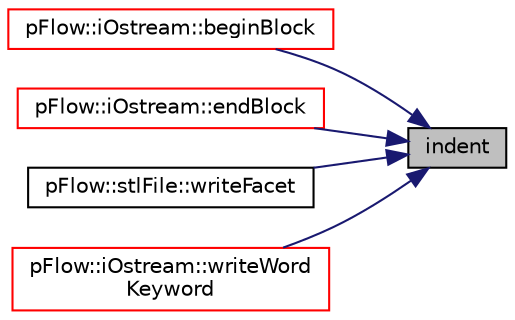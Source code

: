 digraph "indent"
{
 // LATEX_PDF_SIZE
  edge [fontname="Helvetica",fontsize="10",labelfontname="Helvetica",labelfontsize="10"];
  node [fontname="Helvetica",fontsize="10",shape=record];
  rankdir="RL";
  Node1 [label="indent",height=0.2,width=0.4,color="black", fillcolor="grey75", style="filled", fontcolor="black",tooltip="Indent stream."];
  Node1 -> Node2 [dir="back",color="midnightblue",fontsize="10",style="solid",fontname="Helvetica"];
  Node2 [label="pFlow::iOstream::beginBlock",height=0.2,width=0.4,color="red", fillcolor="white", style="filled",URL="$classpFlow_1_1iOstream.html#ab440fa44645864fa1f9595b19d77bed0",tooltip="Write begin block group with a name Increments indentation, adds newline."];
  Node1 -> Node5 [dir="back",color="midnightblue",fontsize="10",style="solid",fontname="Helvetica"];
  Node5 [label="pFlow::iOstream::endBlock",height=0.2,width=0.4,color="red", fillcolor="white", style="filled",URL="$classpFlow_1_1iOstream.html#a1850a128366512b2539de09dc0622358",tooltip="Write end block group Decrements indentation, adds newline."];
  Node1 -> Node7 [dir="back",color="midnightblue",fontsize="10",style="solid",fontname="Helvetica"];
  Node7 [label="pFlow::stlFile::writeFacet",height=0.2,width=0.4,color="black", fillcolor="white", style="filled",URL="$classpFlow_1_1stlFile.html#a31d2dfd4d5c60b132fbd118af72afceb",tooltip=" "];
  Node1 -> Node8 [dir="back",color="midnightblue",fontsize="10",style="solid",fontname="Helvetica"];
  Node8 [label="pFlow::iOstream::writeWord\lKeyword",height=0.2,width=0.4,color="red", fillcolor="white", style="filled",URL="$classpFlow_1_1iOstream.html#af746580dedb817d31f5060ee684b9543",tooltip="Write the keyword followed by an appropriate indentation."];
}

